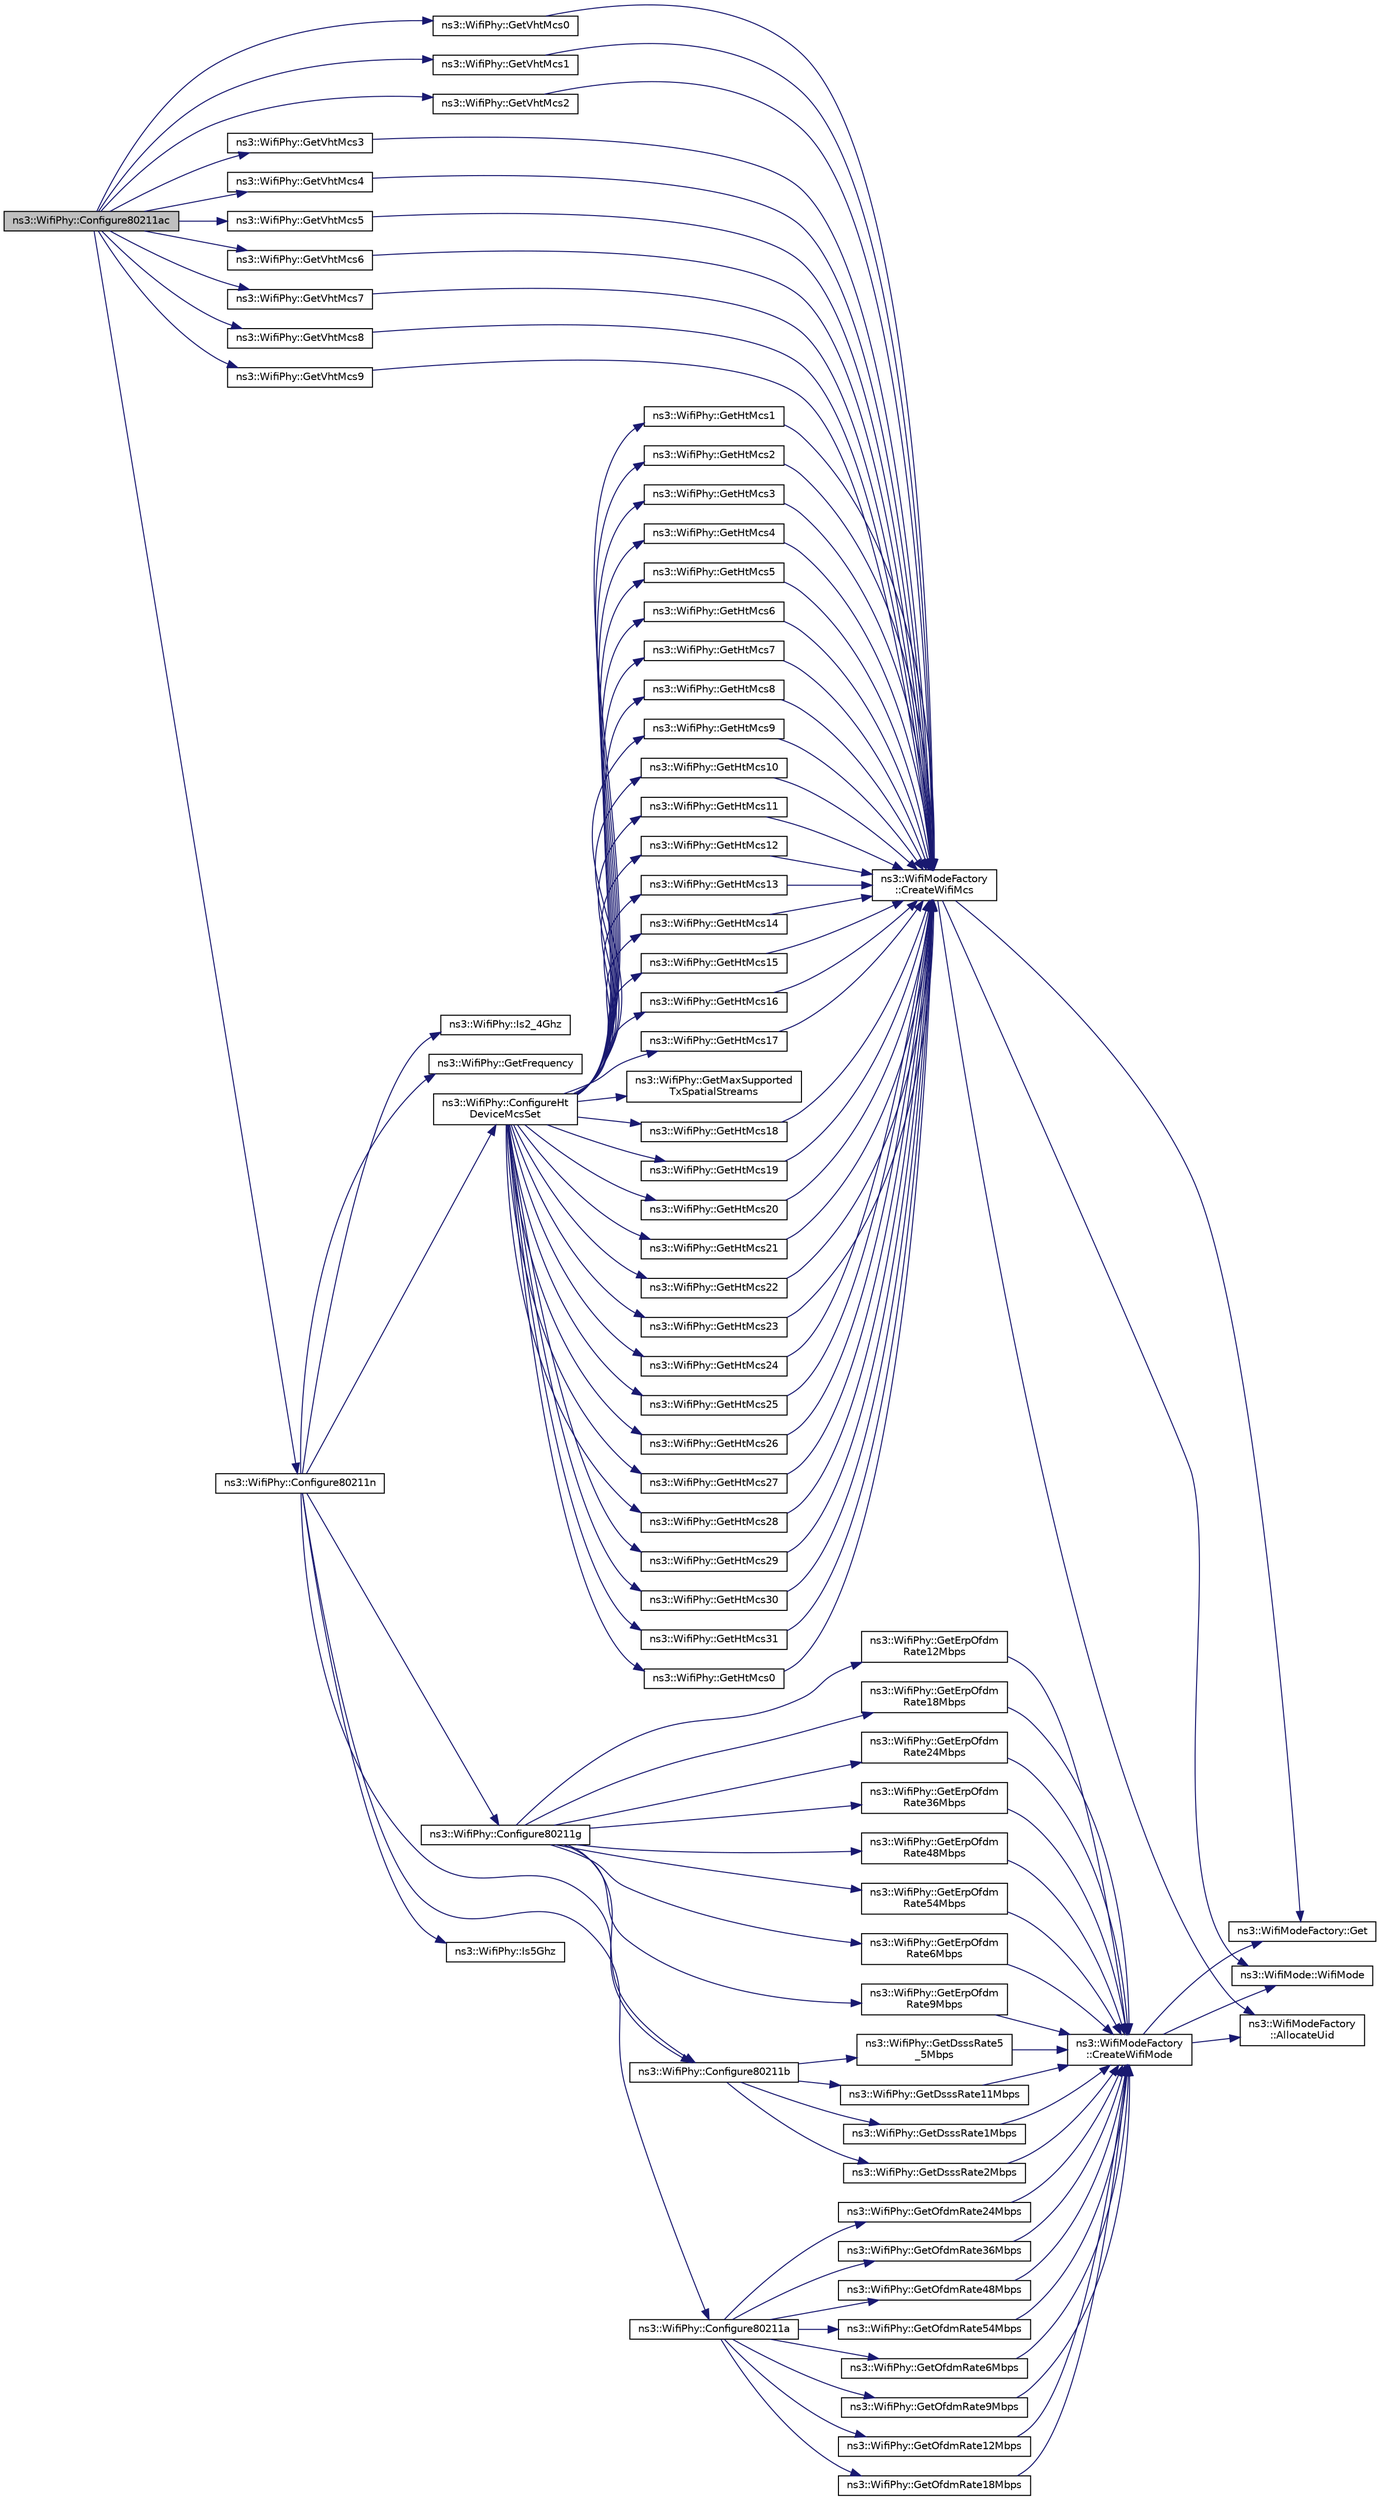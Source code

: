 digraph "ns3::WifiPhy::Configure80211ac"
{
  edge [fontname="Helvetica",fontsize="10",labelfontname="Helvetica",labelfontsize="10"];
  node [fontname="Helvetica",fontsize="10",shape=record];
  rankdir="LR";
  Node1 [label="ns3::WifiPhy::Configure80211ac",height=0.2,width=0.4,color="black", fillcolor="grey75", style="filled", fontcolor="black"];
  Node1 -> Node2 [color="midnightblue",fontsize="10",style="solid"];
  Node2 [label="ns3::WifiPhy::Configure80211n",height=0.2,width=0.4,color="black", fillcolor="white", style="filled",URL="$d6/d5a/classns3_1_1WifiPhy.html#ac4cf51f397334a060632d690675446e6"];
  Node2 -> Node3 [color="midnightblue",fontsize="10",style="solid"];
  Node3 [label="ns3::WifiPhy::Is2_4Ghz",height=0.2,width=0.4,color="black", fillcolor="white", style="filled",URL="$d6/d5a/classns3_1_1WifiPhy.html#aaa5c580b1df6a1a17c45d4499cdde989"];
  Node2 -> Node4 [color="midnightblue",fontsize="10",style="solid"];
  Node4 [label="ns3::WifiPhy::GetFrequency",height=0.2,width=0.4,color="black", fillcolor="white", style="filled",URL="$d6/d5a/classns3_1_1WifiPhy.html#ad2508d94faf22d690d6b8b4367934fd1"];
  Node2 -> Node5 [color="midnightblue",fontsize="10",style="solid"];
  Node5 [label="ns3::WifiPhy::Configure80211b",height=0.2,width=0.4,color="black", fillcolor="white", style="filled",URL="$d6/d5a/classns3_1_1WifiPhy.html#a6d06ede65c6956ad9c414a00587279d7"];
  Node5 -> Node6 [color="midnightblue",fontsize="10",style="solid"];
  Node6 [label="ns3::WifiPhy::GetDsssRate1Mbps",height=0.2,width=0.4,color="black", fillcolor="white", style="filled",URL="$d6/d5a/classns3_1_1WifiPhy.html#a8b52ed5ee9801adab6d11b8e4dc4240f"];
  Node6 -> Node7 [color="midnightblue",fontsize="10",style="solid"];
  Node7 [label="ns3::WifiModeFactory\l::CreateWifiMode",height=0.2,width=0.4,color="black", fillcolor="white", style="filled",URL="$d2/dcd/classns3_1_1WifiModeFactory.html#a91e233a272c9bd36bca8d51a5da49b41"];
  Node7 -> Node8 [color="midnightblue",fontsize="10",style="solid"];
  Node8 [label="ns3::WifiModeFactory\l::AllocateUid",height=0.2,width=0.4,color="black", fillcolor="white", style="filled",URL="$d2/dcd/classns3_1_1WifiModeFactory.html#a89a9c38617bd3f7be4a8919ce9675996"];
  Node7 -> Node9 [color="midnightblue",fontsize="10",style="solid"];
  Node9 [label="ns3::WifiModeFactory::Get",height=0.2,width=0.4,color="black", fillcolor="white", style="filled",URL="$d2/dcd/classns3_1_1WifiModeFactory.html#a3086868810ff4347e31c63027726f544"];
  Node7 -> Node10 [color="midnightblue",fontsize="10",style="solid"];
  Node10 [label="ns3::WifiMode::WifiMode",height=0.2,width=0.4,color="black", fillcolor="white", style="filled",URL="$d5/d56/classns3_1_1WifiMode.html#a06321569b2b5b0927e2b32d4ec6a9956"];
  Node5 -> Node11 [color="midnightblue",fontsize="10",style="solid"];
  Node11 [label="ns3::WifiPhy::GetDsssRate2Mbps",height=0.2,width=0.4,color="black", fillcolor="white", style="filled",URL="$d6/d5a/classns3_1_1WifiPhy.html#a6619a232c9506d049781aae17795b57f"];
  Node11 -> Node7 [color="midnightblue",fontsize="10",style="solid"];
  Node5 -> Node12 [color="midnightblue",fontsize="10",style="solid"];
  Node12 [label="ns3::WifiPhy::GetDsssRate5\l_5Mbps",height=0.2,width=0.4,color="black", fillcolor="white", style="filled",URL="$d6/d5a/classns3_1_1WifiPhy.html#aa9a581243e49199f63f9e26ef4c4ed95"];
  Node12 -> Node7 [color="midnightblue",fontsize="10",style="solid"];
  Node5 -> Node13 [color="midnightblue",fontsize="10",style="solid"];
  Node13 [label="ns3::WifiPhy::GetDsssRate11Mbps",height=0.2,width=0.4,color="black", fillcolor="white", style="filled",URL="$d6/d5a/classns3_1_1WifiPhy.html#ab959b0aa063cda3f93a9a2861526a3e2"];
  Node13 -> Node7 [color="midnightblue",fontsize="10",style="solid"];
  Node2 -> Node14 [color="midnightblue",fontsize="10",style="solid"];
  Node14 [label="ns3::WifiPhy::Configure80211g",height=0.2,width=0.4,color="black", fillcolor="white", style="filled",URL="$d6/d5a/classns3_1_1WifiPhy.html#a71286ced86fbd1b11c4b68e053b3e8d0"];
  Node14 -> Node5 [color="midnightblue",fontsize="10",style="solid"];
  Node14 -> Node15 [color="midnightblue",fontsize="10",style="solid"];
  Node15 [label="ns3::WifiPhy::GetErpOfdm\lRate6Mbps",height=0.2,width=0.4,color="black", fillcolor="white", style="filled",URL="$d6/d5a/classns3_1_1WifiPhy.html#a334689e428371b3383e9001cbd05deba"];
  Node15 -> Node7 [color="midnightblue",fontsize="10",style="solid"];
  Node14 -> Node16 [color="midnightblue",fontsize="10",style="solid"];
  Node16 [label="ns3::WifiPhy::GetErpOfdm\lRate9Mbps",height=0.2,width=0.4,color="black", fillcolor="white", style="filled",URL="$d6/d5a/classns3_1_1WifiPhy.html#af2fc1ee36fc803b89575cd682138495f"];
  Node16 -> Node7 [color="midnightblue",fontsize="10",style="solid"];
  Node14 -> Node17 [color="midnightblue",fontsize="10",style="solid"];
  Node17 [label="ns3::WifiPhy::GetErpOfdm\lRate12Mbps",height=0.2,width=0.4,color="black", fillcolor="white", style="filled",URL="$d6/d5a/classns3_1_1WifiPhy.html#aa6f7f9ca17a9451966da679415996136"];
  Node17 -> Node7 [color="midnightblue",fontsize="10",style="solid"];
  Node14 -> Node18 [color="midnightblue",fontsize="10",style="solid"];
  Node18 [label="ns3::WifiPhy::GetErpOfdm\lRate18Mbps",height=0.2,width=0.4,color="black", fillcolor="white", style="filled",URL="$d6/d5a/classns3_1_1WifiPhy.html#ae24bbedd9df795ac630568606a579be0"];
  Node18 -> Node7 [color="midnightblue",fontsize="10",style="solid"];
  Node14 -> Node19 [color="midnightblue",fontsize="10",style="solid"];
  Node19 [label="ns3::WifiPhy::GetErpOfdm\lRate24Mbps",height=0.2,width=0.4,color="black", fillcolor="white", style="filled",URL="$d6/d5a/classns3_1_1WifiPhy.html#a8e34487962a2e6ecbedebe5b2e883ca7"];
  Node19 -> Node7 [color="midnightblue",fontsize="10",style="solid"];
  Node14 -> Node20 [color="midnightblue",fontsize="10",style="solid"];
  Node20 [label="ns3::WifiPhy::GetErpOfdm\lRate36Mbps",height=0.2,width=0.4,color="black", fillcolor="white", style="filled",URL="$d6/d5a/classns3_1_1WifiPhy.html#acc3956aa9fc49c16c05dc76bae0d4ad9"];
  Node20 -> Node7 [color="midnightblue",fontsize="10",style="solid"];
  Node14 -> Node21 [color="midnightblue",fontsize="10",style="solid"];
  Node21 [label="ns3::WifiPhy::GetErpOfdm\lRate48Mbps",height=0.2,width=0.4,color="black", fillcolor="white", style="filled",URL="$d6/d5a/classns3_1_1WifiPhy.html#a3c00f00fdfce4e6146264549f2274499"];
  Node21 -> Node7 [color="midnightblue",fontsize="10",style="solid"];
  Node14 -> Node22 [color="midnightblue",fontsize="10",style="solid"];
  Node22 [label="ns3::WifiPhy::GetErpOfdm\lRate54Mbps",height=0.2,width=0.4,color="black", fillcolor="white", style="filled",URL="$d6/d5a/classns3_1_1WifiPhy.html#a444ffd175dd58e76f87ba8dc05eef483"];
  Node22 -> Node7 [color="midnightblue",fontsize="10",style="solid"];
  Node2 -> Node23 [color="midnightblue",fontsize="10",style="solid"];
  Node23 [label="ns3::WifiPhy::Is5Ghz",height=0.2,width=0.4,color="black", fillcolor="white", style="filled",URL="$d6/d5a/classns3_1_1WifiPhy.html#af20c8a5c10004de2e0e4fb0cb472c763"];
  Node2 -> Node24 [color="midnightblue",fontsize="10",style="solid"];
  Node24 [label="ns3::WifiPhy::Configure80211a",height=0.2,width=0.4,color="black", fillcolor="white", style="filled",URL="$d6/d5a/classns3_1_1WifiPhy.html#a3f4c48226fee10de85a17e6ce62af0f3"];
  Node24 -> Node25 [color="midnightblue",fontsize="10",style="solid"];
  Node25 [label="ns3::WifiPhy::GetOfdmRate6Mbps",height=0.2,width=0.4,color="black", fillcolor="white", style="filled",URL="$d6/d5a/classns3_1_1WifiPhy.html#a9945d5d1e8dd74118f90e1adcb63d6fe"];
  Node25 -> Node7 [color="midnightblue",fontsize="10",style="solid"];
  Node24 -> Node26 [color="midnightblue",fontsize="10",style="solid"];
  Node26 [label="ns3::WifiPhy::GetOfdmRate9Mbps",height=0.2,width=0.4,color="black", fillcolor="white", style="filled",URL="$d6/d5a/classns3_1_1WifiPhy.html#a4fd9fa3cc3080908d55d9713266f2943"];
  Node26 -> Node7 [color="midnightblue",fontsize="10",style="solid"];
  Node24 -> Node27 [color="midnightblue",fontsize="10",style="solid"];
  Node27 [label="ns3::WifiPhy::GetOfdmRate12Mbps",height=0.2,width=0.4,color="black", fillcolor="white", style="filled",URL="$d6/d5a/classns3_1_1WifiPhy.html#a2435bc31eebe859883b7ac21c9add9d2"];
  Node27 -> Node7 [color="midnightblue",fontsize="10",style="solid"];
  Node24 -> Node28 [color="midnightblue",fontsize="10",style="solid"];
  Node28 [label="ns3::WifiPhy::GetOfdmRate18Mbps",height=0.2,width=0.4,color="black", fillcolor="white", style="filled",URL="$d6/d5a/classns3_1_1WifiPhy.html#ab456e46ced9b58473153802857be1bde"];
  Node28 -> Node7 [color="midnightblue",fontsize="10",style="solid"];
  Node24 -> Node29 [color="midnightblue",fontsize="10",style="solid"];
  Node29 [label="ns3::WifiPhy::GetOfdmRate24Mbps",height=0.2,width=0.4,color="black", fillcolor="white", style="filled",URL="$d6/d5a/classns3_1_1WifiPhy.html#a088ad8dd890aa893acea0d44df88e2aa"];
  Node29 -> Node7 [color="midnightblue",fontsize="10",style="solid"];
  Node24 -> Node30 [color="midnightblue",fontsize="10",style="solid"];
  Node30 [label="ns3::WifiPhy::GetOfdmRate36Mbps",height=0.2,width=0.4,color="black", fillcolor="white", style="filled",URL="$d6/d5a/classns3_1_1WifiPhy.html#a64c9c3a3e3a41d2aa51f7d0ccb8fe6c1"];
  Node30 -> Node7 [color="midnightblue",fontsize="10",style="solid"];
  Node24 -> Node31 [color="midnightblue",fontsize="10",style="solid"];
  Node31 [label="ns3::WifiPhy::GetOfdmRate48Mbps",height=0.2,width=0.4,color="black", fillcolor="white", style="filled",URL="$d6/d5a/classns3_1_1WifiPhy.html#aa48b1e5f7ebde9ced3dc0f25d9505ae0"];
  Node31 -> Node7 [color="midnightblue",fontsize="10",style="solid"];
  Node24 -> Node32 [color="midnightblue",fontsize="10",style="solid"];
  Node32 [label="ns3::WifiPhy::GetOfdmRate54Mbps",height=0.2,width=0.4,color="black", fillcolor="white", style="filled",URL="$d6/d5a/classns3_1_1WifiPhy.html#a767b1cebf94aea21b9c476563c6e3f5b"];
  Node32 -> Node7 [color="midnightblue",fontsize="10",style="solid"];
  Node2 -> Node33 [color="midnightblue",fontsize="10",style="solid"];
  Node33 [label="ns3::WifiPhy::ConfigureHt\lDeviceMcsSet",height=0.2,width=0.4,color="black", fillcolor="white", style="filled",URL="$d6/d5a/classns3_1_1WifiPhy.html#a7cd2773f895166ffcfa811efe120e1f0"];
  Node33 -> Node34 [color="midnightblue",fontsize="10",style="solid"];
  Node34 [label="ns3::WifiPhy::GetHtMcs0",height=0.2,width=0.4,color="black", fillcolor="white", style="filled",URL="$d6/d5a/classns3_1_1WifiPhy.html#afd7d25645f977d407384cdee4ba1a425"];
  Node34 -> Node35 [color="midnightblue",fontsize="10",style="solid"];
  Node35 [label="ns3::WifiModeFactory\l::CreateWifiMcs",height=0.2,width=0.4,color="black", fillcolor="white", style="filled",URL="$d2/dcd/classns3_1_1WifiModeFactory.html#ac3e6d9eb924873474e4122c86deb44c9"];
  Node35 -> Node8 [color="midnightblue",fontsize="10",style="solid"];
  Node35 -> Node9 [color="midnightblue",fontsize="10",style="solid"];
  Node35 -> Node10 [color="midnightblue",fontsize="10",style="solid"];
  Node33 -> Node36 [color="midnightblue",fontsize="10",style="solid"];
  Node36 [label="ns3::WifiPhy::GetHtMcs1",height=0.2,width=0.4,color="black", fillcolor="white", style="filled",URL="$d6/d5a/classns3_1_1WifiPhy.html#ab17e9ac1131bb983ad72a67e62918717"];
  Node36 -> Node35 [color="midnightblue",fontsize="10",style="solid"];
  Node33 -> Node37 [color="midnightblue",fontsize="10",style="solid"];
  Node37 [label="ns3::WifiPhy::GetHtMcs2",height=0.2,width=0.4,color="black", fillcolor="white", style="filled",URL="$d6/d5a/classns3_1_1WifiPhy.html#a45ce3c7c5066f396c951b1b0f2a7cb7c"];
  Node37 -> Node35 [color="midnightblue",fontsize="10",style="solid"];
  Node33 -> Node38 [color="midnightblue",fontsize="10",style="solid"];
  Node38 [label="ns3::WifiPhy::GetHtMcs3",height=0.2,width=0.4,color="black", fillcolor="white", style="filled",URL="$d6/d5a/classns3_1_1WifiPhy.html#a12c0870df456b9074d5e20f9201ee506"];
  Node38 -> Node35 [color="midnightblue",fontsize="10",style="solid"];
  Node33 -> Node39 [color="midnightblue",fontsize="10",style="solid"];
  Node39 [label="ns3::WifiPhy::GetHtMcs4",height=0.2,width=0.4,color="black", fillcolor="white", style="filled",URL="$d6/d5a/classns3_1_1WifiPhy.html#a44ec96f5f0c585ae31054a40b1a7f829"];
  Node39 -> Node35 [color="midnightblue",fontsize="10",style="solid"];
  Node33 -> Node40 [color="midnightblue",fontsize="10",style="solid"];
  Node40 [label="ns3::WifiPhy::GetHtMcs5",height=0.2,width=0.4,color="black", fillcolor="white", style="filled",URL="$d6/d5a/classns3_1_1WifiPhy.html#a9bc64faa10ab2e9046c79976d886739d"];
  Node40 -> Node35 [color="midnightblue",fontsize="10",style="solid"];
  Node33 -> Node41 [color="midnightblue",fontsize="10",style="solid"];
  Node41 [label="ns3::WifiPhy::GetHtMcs6",height=0.2,width=0.4,color="black", fillcolor="white", style="filled",URL="$d6/d5a/classns3_1_1WifiPhy.html#a0535d12661f98a538148e1d8780251ba"];
  Node41 -> Node35 [color="midnightblue",fontsize="10",style="solid"];
  Node33 -> Node42 [color="midnightblue",fontsize="10",style="solid"];
  Node42 [label="ns3::WifiPhy::GetHtMcs7",height=0.2,width=0.4,color="black", fillcolor="white", style="filled",URL="$d6/d5a/classns3_1_1WifiPhy.html#adb84f2cae1e6dab06e49f6ef215c0a7e"];
  Node42 -> Node35 [color="midnightblue",fontsize="10",style="solid"];
  Node33 -> Node43 [color="midnightblue",fontsize="10",style="solid"];
  Node43 [label="ns3::WifiPhy::GetMaxSupported\lTxSpatialStreams",height=0.2,width=0.4,color="black", fillcolor="white", style="filled",URL="$d6/d5a/classns3_1_1WifiPhy.html#ab5e6bb95a75d0e6e7e666efd3c014fe4"];
  Node33 -> Node44 [color="midnightblue",fontsize="10",style="solid"];
  Node44 [label="ns3::WifiPhy::GetHtMcs8",height=0.2,width=0.4,color="black", fillcolor="white", style="filled",URL="$d6/d5a/classns3_1_1WifiPhy.html#ae18a418e9d37214ccec1a8997590d2ba"];
  Node44 -> Node35 [color="midnightblue",fontsize="10",style="solid"];
  Node33 -> Node45 [color="midnightblue",fontsize="10",style="solid"];
  Node45 [label="ns3::WifiPhy::GetHtMcs9",height=0.2,width=0.4,color="black", fillcolor="white", style="filled",URL="$d6/d5a/classns3_1_1WifiPhy.html#a0588db10058225cf2bb742af7d17b620"];
  Node45 -> Node35 [color="midnightblue",fontsize="10",style="solid"];
  Node33 -> Node46 [color="midnightblue",fontsize="10",style="solid"];
  Node46 [label="ns3::WifiPhy::GetHtMcs10",height=0.2,width=0.4,color="black", fillcolor="white", style="filled",URL="$d6/d5a/classns3_1_1WifiPhy.html#a59aee89dbdf81c2827ff72db4f6050cb"];
  Node46 -> Node35 [color="midnightblue",fontsize="10",style="solid"];
  Node33 -> Node47 [color="midnightblue",fontsize="10",style="solid"];
  Node47 [label="ns3::WifiPhy::GetHtMcs11",height=0.2,width=0.4,color="black", fillcolor="white", style="filled",URL="$d6/d5a/classns3_1_1WifiPhy.html#a53d0a9ce1e2f7996fa522c581885771f"];
  Node47 -> Node35 [color="midnightblue",fontsize="10",style="solid"];
  Node33 -> Node48 [color="midnightblue",fontsize="10",style="solid"];
  Node48 [label="ns3::WifiPhy::GetHtMcs12",height=0.2,width=0.4,color="black", fillcolor="white", style="filled",URL="$d6/d5a/classns3_1_1WifiPhy.html#a0820a1f58a6b3d1b170b178efdfca21e"];
  Node48 -> Node35 [color="midnightblue",fontsize="10",style="solid"];
  Node33 -> Node49 [color="midnightblue",fontsize="10",style="solid"];
  Node49 [label="ns3::WifiPhy::GetHtMcs13",height=0.2,width=0.4,color="black", fillcolor="white", style="filled",URL="$d6/d5a/classns3_1_1WifiPhy.html#aad6c2f71c234c9712507afd8d5bf0465"];
  Node49 -> Node35 [color="midnightblue",fontsize="10",style="solid"];
  Node33 -> Node50 [color="midnightblue",fontsize="10",style="solid"];
  Node50 [label="ns3::WifiPhy::GetHtMcs14",height=0.2,width=0.4,color="black", fillcolor="white", style="filled",URL="$d6/d5a/classns3_1_1WifiPhy.html#a057f9a2582e8497e907e860132514fc0"];
  Node50 -> Node35 [color="midnightblue",fontsize="10",style="solid"];
  Node33 -> Node51 [color="midnightblue",fontsize="10",style="solid"];
  Node51 [label="ns3::WifiPhy::GetHtMcs15",height=0.2,width=0.4,color="black", fillcolor="white", style="filled",URL="$d6/d5a/classns3_1_1WifiPhy.html#adfd513d81e57be39769742cf720e2e9e"];
  Node51 -> Node35 [color="midnightblue",fontsize="10",style="solid"];
  Node33 -> Node52 [color="midnightblue",fontsize="10",style="solid"];
  Node52 [label="ns3::WifiPhy::GetHtMcs16",height=0.2,width=0.4,color="black", fillcolor="white", style="filled",URL="$d6/d5a/classns3_1_1WifiPhy.html#a9c588eceb748fd686d3bf45d7013ec02"];
  Node52 -> Node35 [color="midnightblue",fontsize="10",style="solid"];
  Node33 -> Node53 [color="midnightblue",fontsize="10",style="solid"];
  Node53 [label="ns3::WifiPhy::GetHtMcs17",height=0.2,width=0.4,color="black", fillcolor="white", style="filled",URL="$d6/d5a/classns3_1_1WifiPhy.html#a5d2693379b93df1ef9350313af0ed8ce"];
  Node53 -> Node35 [color="midnightblue",fontsize="10",style="solid"];
  Node33 -> Node54 [color="midnightblue",fontsize="10",style="solid"];
  Node54 [label="ns3::WifiPhy::GetHtMcs18",height=0.2,width=0.4,color="black", fillcolor="white", style="filled",URL="$d6/d5a/classns3_1_1WifiPhy.html#a486c755efd4fa192ca67f20d46208a43"];
  Node54 -> Node35 [color="midnightblue",fontsize="10",style="solid"];
  Node33 -> Node55 [color="midnightblue",fontsize="10",style="solid"];
  Node55 [label="ns3::WifiPhy::GetHtMcs19",height=0.2,width=0.4,color="black", fillcolor="white", style="filled",URL="$d6/d5a/classns3_1_1WifiPhy.html#a396880d6a6d6a981f5db53b67843f830"];
  Node55 -> Node35 [color="midnightblue",fontsize="10",style="solid"];
  Node33 -> Node56 [color="midnightblue",fontsize="10",style="solid"];
  Node56 [label="ns3::WifiPhy::GetHtMcs20",height=0.2,width=0.4,color="black", fillcolor="white", style="filled",URL="$d6/d5a/classns3_1_1WifiPhy.html#abd4c434a8b3bac92a84c0aed1be7932a"];
  Node56 -> Node35 [color="midnightblue",fontsize="10",style="solid"];
  Node33 -> Node57 [color="midnightblue",fontsize="10",style="solid"];
  Node57 [label="ns3::WifiPhy::GetHtMcs21",height=0.2,width=0.4,color="black", fillcolor="white", style="filled",URL="$d6/d5a/classns3_1_1WifiPhy.html#a1b6252cf4c447b4406018789376fb059"];
  Node57 -> Node35 [color="midnightblue",fontsize="10",style="solid"];
  Node33 -> Node58 [color="midnightblue",fontsize="10",style="solid"];
  Node58 [label="ns3::WifiPhy::GetHtMcs22",height=0.2,width=0.4,color="black", fillcolor="white", style="filled",URL="$d6/d5a/classns3_1_1WifiPhy.html#a5a46df44a1b11e91ff457ffb621a3b52"];
  Node58 -> Node35 [color="midnightblue",fontsize="10",style="solid"];
  Node33 -> Node59 [color="midnightblue",fontsize="10",style="solid"];
  Node59 [label="ns3::WifiPhy::GetHtMcs23",height=0.2,width=0.4,color="black", fillcolor="white", style="filled",URL="$d6/d5a/classns3_1_1WifiPhy.html#adecc25a670d3848d8d8234f1b2a4076a"];
  Node59 -> Node35 [color="midnightblue",fontsize="10",style="solid"];
  Node33 -> Node60 [color="midnightblue",fontsize="10",style="solid"];
  Node60 [label="ns3::WifiPhy::GetHtMcs24",height=0.2,width=0.4,color="black", fillcolor="white", style="filled",URL="$d6/d5a/classns3_1_1WifiPhy.html#adb9e64e0ab620d3d4e568347f4512403"];
  Node60 -> Node35 [color="midnightblue",fontsize="10",style="solid"];
  Node33 -> Node61 [color="midnightblue",fontsize="10",style="solid"];
  Node61 [label="ns3::WifiPhy::GetHtMcs25",height=0.2,width=0.4,color="black", fillcolor="white", style="filled",URL="$d6/d5a/classns3_1_1WifiPhy.html#ac0f006ece421d14558850fe4ac706b14"];
  Node61 -> Node35 [color="midnightblue",fontsize="10",style="solid"];
  Node33 -> Node62 [color="midnightblue",fontsize="10",style="solid"];
  Node62 [label="ns3::WifiPhy::GetHtMcs26",height=0.2,width=0.4,color="black", fillcolor="white", style="filled",URL="$d6/d5a/classns3_1_1WifiPhy.html#a8362f084479092336459047636a4c00f"];
  Node62 -> Node35 [color="midnightblue",fontsize="10",style="solid"];
  Node33 -> Node63 [color="midnightblue",fontsize="10",style="solid"];
  Node63 [label="ns3::WifiPhy::GetHtMcs27",height=0.2,width=0.4,color="black", fillcolor="white", style="filled",URL="$d6/d5a/classns3_1_1WifiPhy.html#ae8f4aeda829833671fe8e28ee98fefde"];
  Node63 -> Node35 [color="midnightblue",fontsize="10",style="solid"];
  Node33 -> Node64 [color="midnightblue",fontsize="10",style="solid"];
  Node64 [label="ns3::WifiPhy::GetHtMcs28",height=0.2,width=0.4,color="black", fillcolor="white", style="filled",URL="$d6/d5a/classns3_1_1WifiPhy.html#a22945b6121777459f1879156b0211e5e"];
  Node64 -> Node35 [color="midnightblue",fontsize="10",style="solid"];
  Node33 -> Node65 [color="midnightblue",fontsize="10",style="solid"];
  Node65 [label="ns3::WifiPhy::GetHtMcs29",height=0.2,width=0.4,color="black", fillcolor="white", style="filled",URL="$d6/d5a/classns3_1_1WifiPhy.html#a9cfdf8a86eeb37d51e9a6064ca665456"];
  Node65 -> Node35 [color="midnightblue",fontsize="10",style="solid"];
  Node33 -> Node66 [color="midnightblue",fontsize="10",style="solid"];
  Node66 [label="ns3::WifiPhy::GetHtMcs30",height=0.2,width=0.4,color="black", fillcolor="white", style="filled",URL="$d6/d5a/classns3_1_1WifiPhy.html#a2116ecb8d012384d3529aa4e69744c39"];
  Node66 -> Node35 [color="midnightblue",fontsize="10",style="solid"];
  Node33 -> Node67 [color="midnightblue",fontsize="10",style="solid"];
  Node67 [label="ns3::WifiPhy::GetHtMcs31",height=0.2,width=0.4,color="black", fillcolor="white", style="filled",URL="$d6/d5a/classns3_1_1WifiPhy.html#a739f64084583163af86f81e707e39eed"];
  Node67 -> Node35 [color="midnightblue",fontsize="10",style="solid"];
  Node1 -> Node68 [color="midnightblue",fontsize="10",style="solid"];
  Node68 [label="ns3::WifiPhy::GetVhtMcs0",height=0.2,width=0.4,color="black", fillcolor="white", style="filled",URL="$d6/d5a/classns3_1_1WifiPhy.html#a0abd27d8c214424a39ea9ea3ac207772"];
  Node68 -> Node35 [color="midnightblue",fontsize="10",style="solid"];
  Node1 -> Node69 [color="midnightblue",fontsize="10",style="solid"];
  Node69 [label="ns3::WifiPhy::GetVhtMcs1",height=0.2,width=0.4,color="black", fillcolor="white", style="filled",URL="$d6/d5a/classns3_1_1WifiPhy.html#ae2059a293baf661fc58cf72dc22db394"];
  Node69 -> Node35 [color="midnightblue",fontsize="10",style="solid"];
  Node1 -> Node70 [color="midnightblue",fontsize="10",style="solid"];
  Node70 [label="ns3::WifiPhy::GetVhtMcs2",height=0.2,width=0.4,color="black", fillcolor="white", style="filled",URL="$d6/d5a/classns3_1_1WifiPhy.html#aed23b5bd82ba4cb62eb0d594d02accbe"];
  Node70 -> Node35 [color="midnightblue",fontsize="10",style="solid"];
  Node1 -> Node71 [color="midnightblue",fontsize="10",style="solid"];
  Node71 [label="ns3::WifiPhy::GetVhtMcs3",height=0.2,width=0.4,color="black", fillcolor="white", style="filled",URL="$d6/d5a/classns3_1_1WifiPhy.html#a9cfb02d62871a811cbc6d0133f1417fb"];
  Node71 -> Node35 [color="midnightblue",fontsize="10",style="solid"];
  Node1 -> Node72 [color="midnightblue",fontsize="10",style="solid"];
  Node72 [label="ns3::WifiPhy::GetVhtMcs4",height=0.2,width=0.4,color="black", fillcolor="white", style="filled",URL="$d6/d5a/classns3_1_1WifiPhy.html#a6b92afa4613c7f876f494d6f295b5135"];
  Node72 -> Node35 [color="midnightblue",fontsize="10",style="solid"];
  Node1 -> Node73 [color="midnightblue",fontsize="10",style="solid"];
  Node73 [label="ns3::WifiPhy::GetVhtMcs5",height=0.2,width=0.4,color="black", fillcolor="white", style="filled",URL="$d6/d5a/classns3_1_1WifiPhy.html#a214c87eb5f05eb2d07b2d1cccf77311a"];
  Node73 -> Node35 [color="midnightblue",fontsize="10",style="solid"];
  Node1 -> Node74 [color="midnightblue",fontsize="10",style="solid"];
  Node74 [label="ns3::WifiPhy::GetVhtMcs6",height=0.2,width=0.4,color="black", fillcolor="white", style="filled",URL="$d6/d5a/classns3_1_1WifiPhy.html#acd4b16742a9bfc62664da3b415ce2a42"];
  Node74 -> Node35 [color="midnightblue",fontsize="10",style="solid"];
  Node1 -> Node75 [color="midnightblue",fontsize="10",style="solid"];
  Node75 [label="ns3::WifiPhy::GetVhtMcs7",height=0.2,width=0.4,color="black", fillcolor="white", style="filled",URL="$d6/d5a/classns3_1_1WifiPhy.html#a70fad3da915d04f22a068a5ffb5f995c"];
  Node75 -> Node35 [color="midnightblue",fontsize="10",style="solid"];
  Node1 -> Node76 [color="midnightblue",fontsize="10",style="solid"];
  Node76 [label="ns3::WifiPhy::GetVhtMcs8",height=0.2,width=0.4,color="black", fillcolor="white", style="filled",URL="$d6/d5a/classns3_1_1WifiPhy.html#a4acd4de849ca0a208e2d8e021f6a0173"];
  Node76 -> Node35 [color="midnightblue",fontsize="10",style="solid"];
  Node1 -> Node77 [color="midnightblue",fontsize="10",style="solid"];
  Node77 [label="ns3::WifiPhy::GetVhtMcs9",height=0.2,width=0.4,color="black", fillcolor="white", style="filled",URL="$d6/d5a/classns3_1_1WifiPhy.html#aa435b5512868852aa272d9b963e581a0"];
  Node77 -> Node35 [color="midnightblue",fontsize="10",style="solid"];
}
